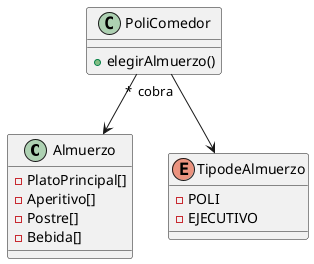 @startuml
class Almuerzo {
- PlatoPrincipal[]
- Aperitivo[]
- Postre[]
- Bebida[]
}
Enum TipodeAlmuerzo {
- POLI
- EJECUTIVO
}
class PoliComedor {
+ elegirAlmuerzo()
}
PoliComedor "*"--> Almuerzo
PoliComedor "cobra"--> TipodeAlmuerzo

@enduml